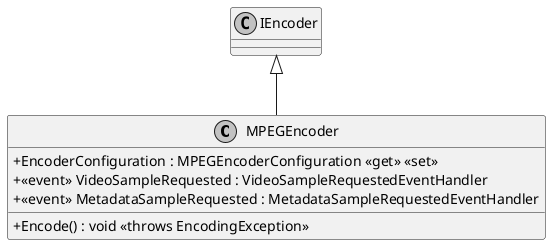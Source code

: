 @startuml
skinparam monochrome true
skinparam classAttributeIconSize 0

class MPEGEncoder {
    + Encode() : void <<throws EncodingException>>
    + EncoderConfiguration : MPEGEncoderConfiguration <<get>> <<set>>
    + <<event>> VideoSampleRequested : VideoSampleRequestedEventHandler 
    + <<event>> MetadataSampleRequested : MetadataSampleRequestedEventHandler 
}

IEncoder <|-- MPEGEncoder
@enduml
